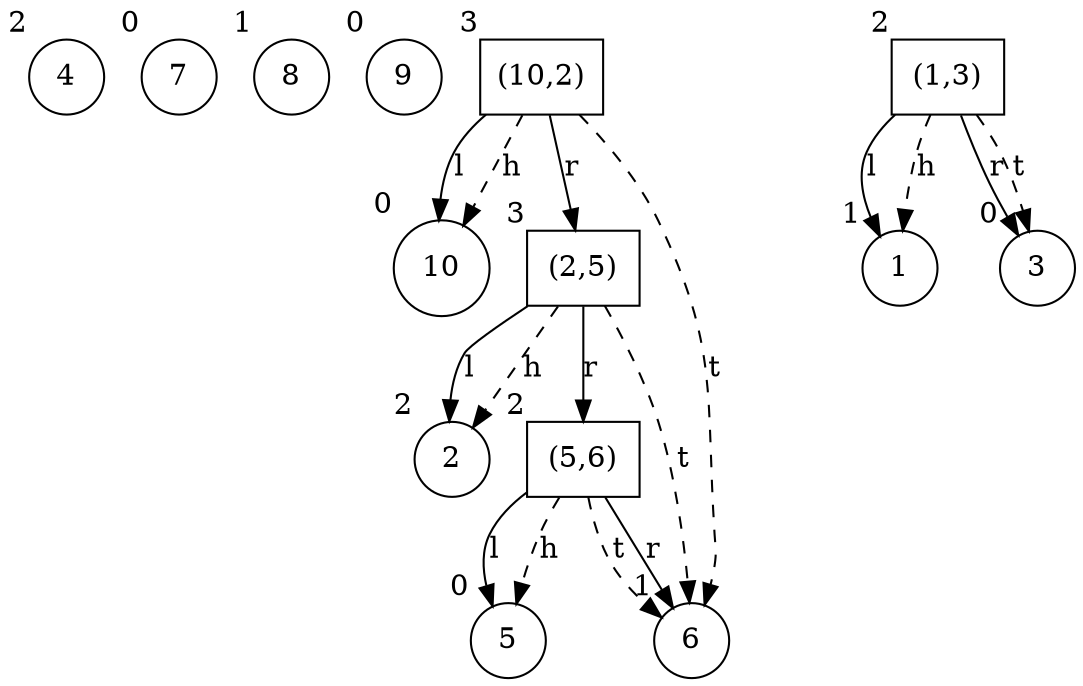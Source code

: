 digraph G {
4 [shape=circle,xlabel=2];
7 [shape=circle,xlabel=0];
8 [shape=circle,xlabel=1];
9 [shape=circle,xlabel=0];
"(10,2)" [shape=box,xlabel=3];
10 [shape=circle,xlabel=0];
"(10,2)" -> 10 [label=l];
"(10,2)" -> "(2,5)" [label=r];
"(10,2)" -> 10 [style=dashed, label = h];
"(10,2)" -> 6 [style=dashed, label = t];
"(2,5)" [shape=box,xlabel=3];
2 [shape=circle,xlabel=2];
"(2,5)" -> 2 [label=l];
"(2,5)" -> "(5,6)" [label=r];
"(2,5)" -> 2 [style=dashed, label = h];
"(2,5)" -> 6 [style=dashed, label = t];
"(5,6)" [shape=box,xlabel=2];
5 [shape=circle,xlabel=0];
"(5,6)" -> 5 [label=l];
6 [shape=circle,xlabel=1];
"(5,6)" -> 6 [label=r];
"(5,6)" -> 5 [style=dashed, label = h];
"(5,6)" -> 6 [style=dashed, label = t];
"(1,3)" [shape=box,xlabel=2];
1 [shape=circle,xlabel=1];
"(1,3)" -> 1 [label=l];
3 [shape=circle,xlabel=0];
"(1,3)" -> 3 [label=r];
"(1,3)" -> 1 [style=dashed, label = h];
"(1,3)" -> 3 [style=dashed, label = t];
}
